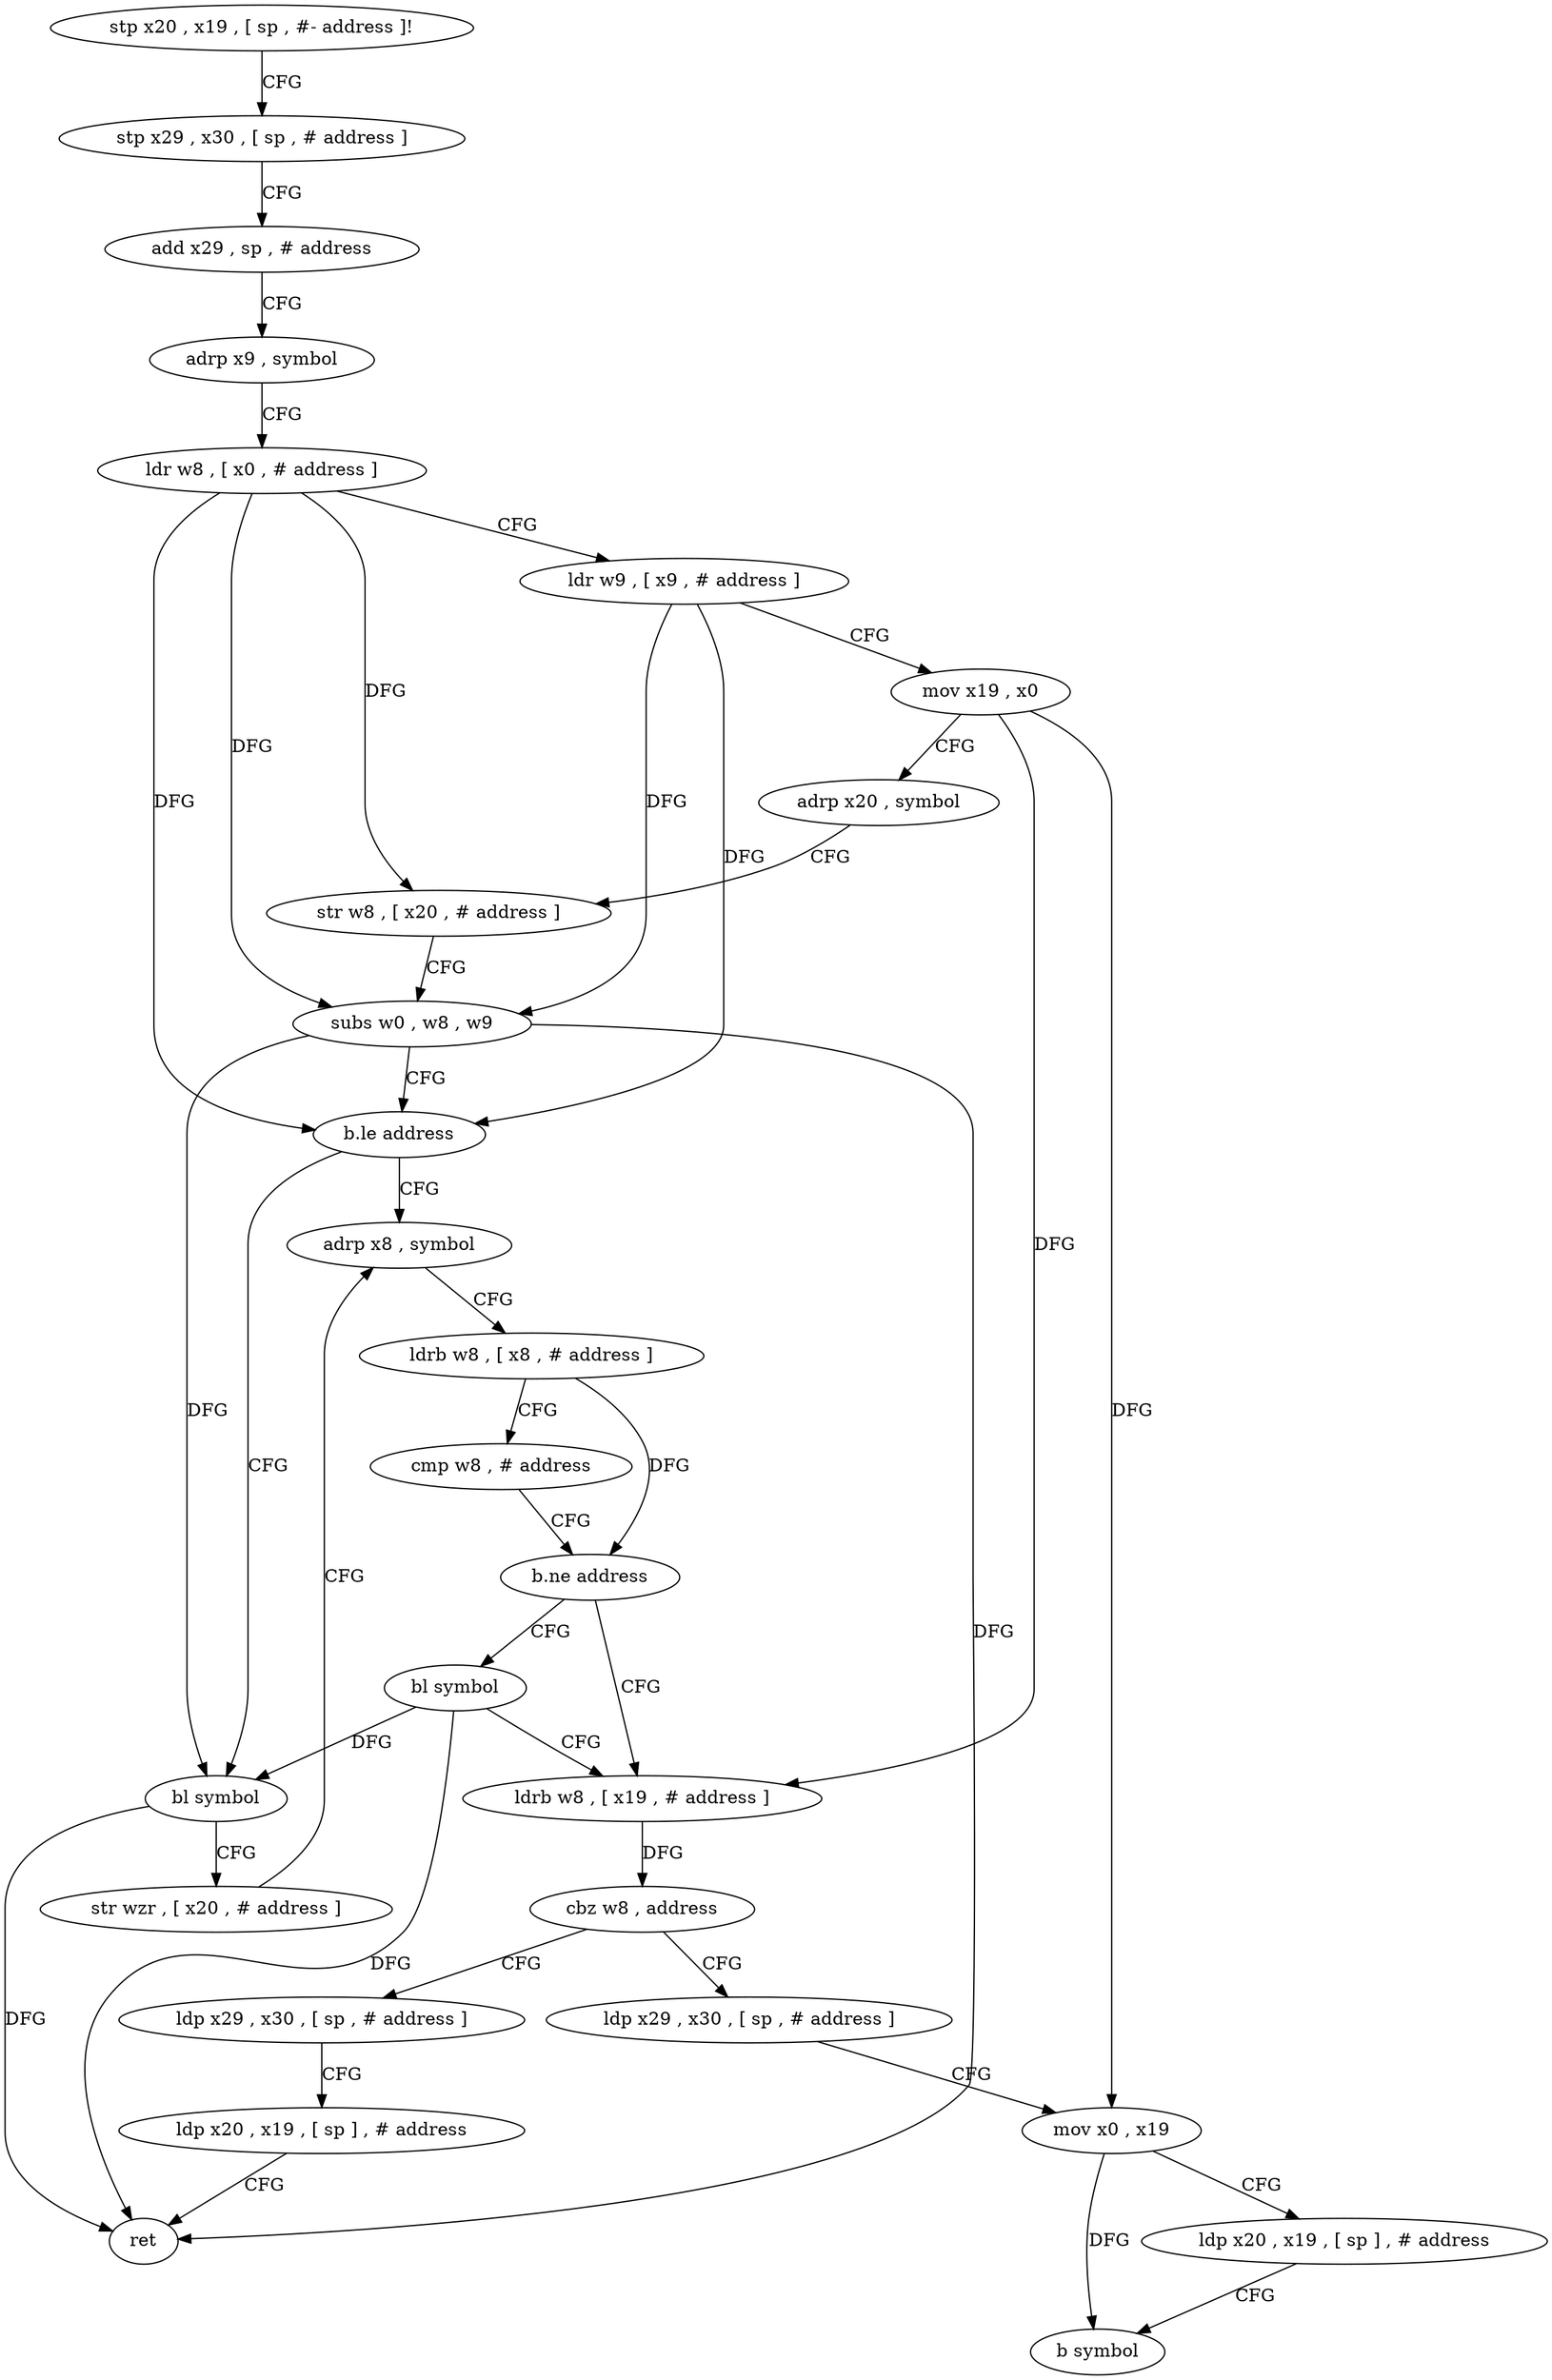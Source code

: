 digraph "func" {
"4213436" [label = "stp x20 , x19 , [ sp , #- address ]!" ]
"4213440" [label = "stp x29 , x30 , [ sp , # address ]" ]
"4213444" [label = "add x29 , sp , # address" ]
"4213448" [label = "adrp x9 , symbol" ]
"4213452" [label = "ldr w8 , [ x0 , # address ]" ]
"4213456" [label = "ldr w9 , [ x9 , # address ]" ]
"4213460" [label = "mov x19 , x0" ]
"4213464" [label = "adrp x20 , symbol" ]
"4213468" [label = "str w8 , [ x20 , # address ]" ]
"4213472" [label = "subs w0 , w8 , w9" ]
"4213476" [label = "b.le address" ]
"4213488" [label = "adrp x8 , symbol" ]
"4213480" [label = "bl symbol" ]
"4213492" [label = "ldrb w8 , [ x8 , # address ]" ]
"4213496" [label = "cmp w8 , # address" ]
"4213500" [label = "b.ne address" ]
"4213508" [label = "ldrb w8 , [ x19 , # address ]" ]
"4213504" [label = "bl symbol" ]
"4213484" [label = "str wzr , [ x20 , # address ]" ]
"4213512" [label = "cbz w8 , address" ]
"4213532" [label = "ldp x29 , x30 , [ sp , # address ]" ]
"4213516" [label = "ldp x29 , x30 , [ sp , # address ]" ]
"4213536" [label = "ldp x20 , x19 , [ sp ] , # address" ]
"4213540" [label = "ret" ]
"4213520" [label = "mov x0 , x19" ]
"4213524" [label = "ldp x20 , x19 , [ sp ] , # address" ]
"4213528" [label = "b symbol" ]
"4213436" -> "4213440" [ label = "CFG" ]
"4213440" -> "4213444" [ label = "CFG" ]
"4213444" -> "4213448" [ label = "CFG" ]
"4213448" -> "4213452" [ label = "CFG" ]
"4213452" -> "4213456" [ label = "CFG" ]
"4213452" -> "4213468" [ label = "DFG" ]
"4213452" -> "4213472" [ label = "DFG" ]
"4213452" -> "4213476" [ label = "DFG" ]
"4213456" -> "4213460" [ label = "CFG" ]
"4213456" -> "4213472" [ label = "DFG" ]
"4213456" -> "4213476" [ label = "DFG" ]
"4213460" -> "4213464" [ label = "CFG" ]
"4213460" -> "4213508" [ label = "DFG" ]
"4213460" -> "4213520" [ label = "DFG" ]
"4213464" -> "4213468" [ label = "CFG" ]
"4213468" -> "4213472" [ label = "CFG" ]
"4213472" -> "4213476" [ label = "CFG" ]
"4213472" -> "4213480" [ label = "DFG" ]
"4213472" -> "4213540" [ label = "DFG" ]
"4213476" -> "4213488" [ label = "CFG" ]
"4213476" -> "4213480" [ label = "CFG" ]
"4213488" -> "4213492" [ label = "CFG" ]
"4213480" -> "4213484" [ label = "CFG" ]
"4213480" -> "4213540" [ label = "DFG" ]
"4213492" -> "4213496" [ label = "CFG" ]
"4213492" -> "4213500" [ label = "DFG" ]
"4213496" -> "4213500" [ label = "CFG" ]
"4213500" -> "4213508" [ label = "CFG" ]
"4213500" -> "4213504" [ label = "CFG" ]
"4213508" -> "4213512" [ label = "DFG" ]
"4213504" -> "4213508" [ label = "CFG" ]
"4213504" -> "4213480" [ label = "DFG" ]
"4213504" -> "4213540" [ label = "DFG" ]
"4213484" -> "4213488" [ label = "CFG" ]
"4213512" -> "4213532" [ label = "CFG" ]
"4213512" -> "4213516" [ label = "CFG" ]
"4213532" -> "4213536" [ label = "CFG" ]
"4213516" -> "4213520" [ label = "CFG" ]
"4213536" -> "4213540" [ label = "CFG" ]
"4213520" -> "4213524" [ label = "CFG" ]
"4213520" -> "4213528" [ label = "DFG" ]
"4213524" -> "4213528" [ label = "CFG" ]
}
